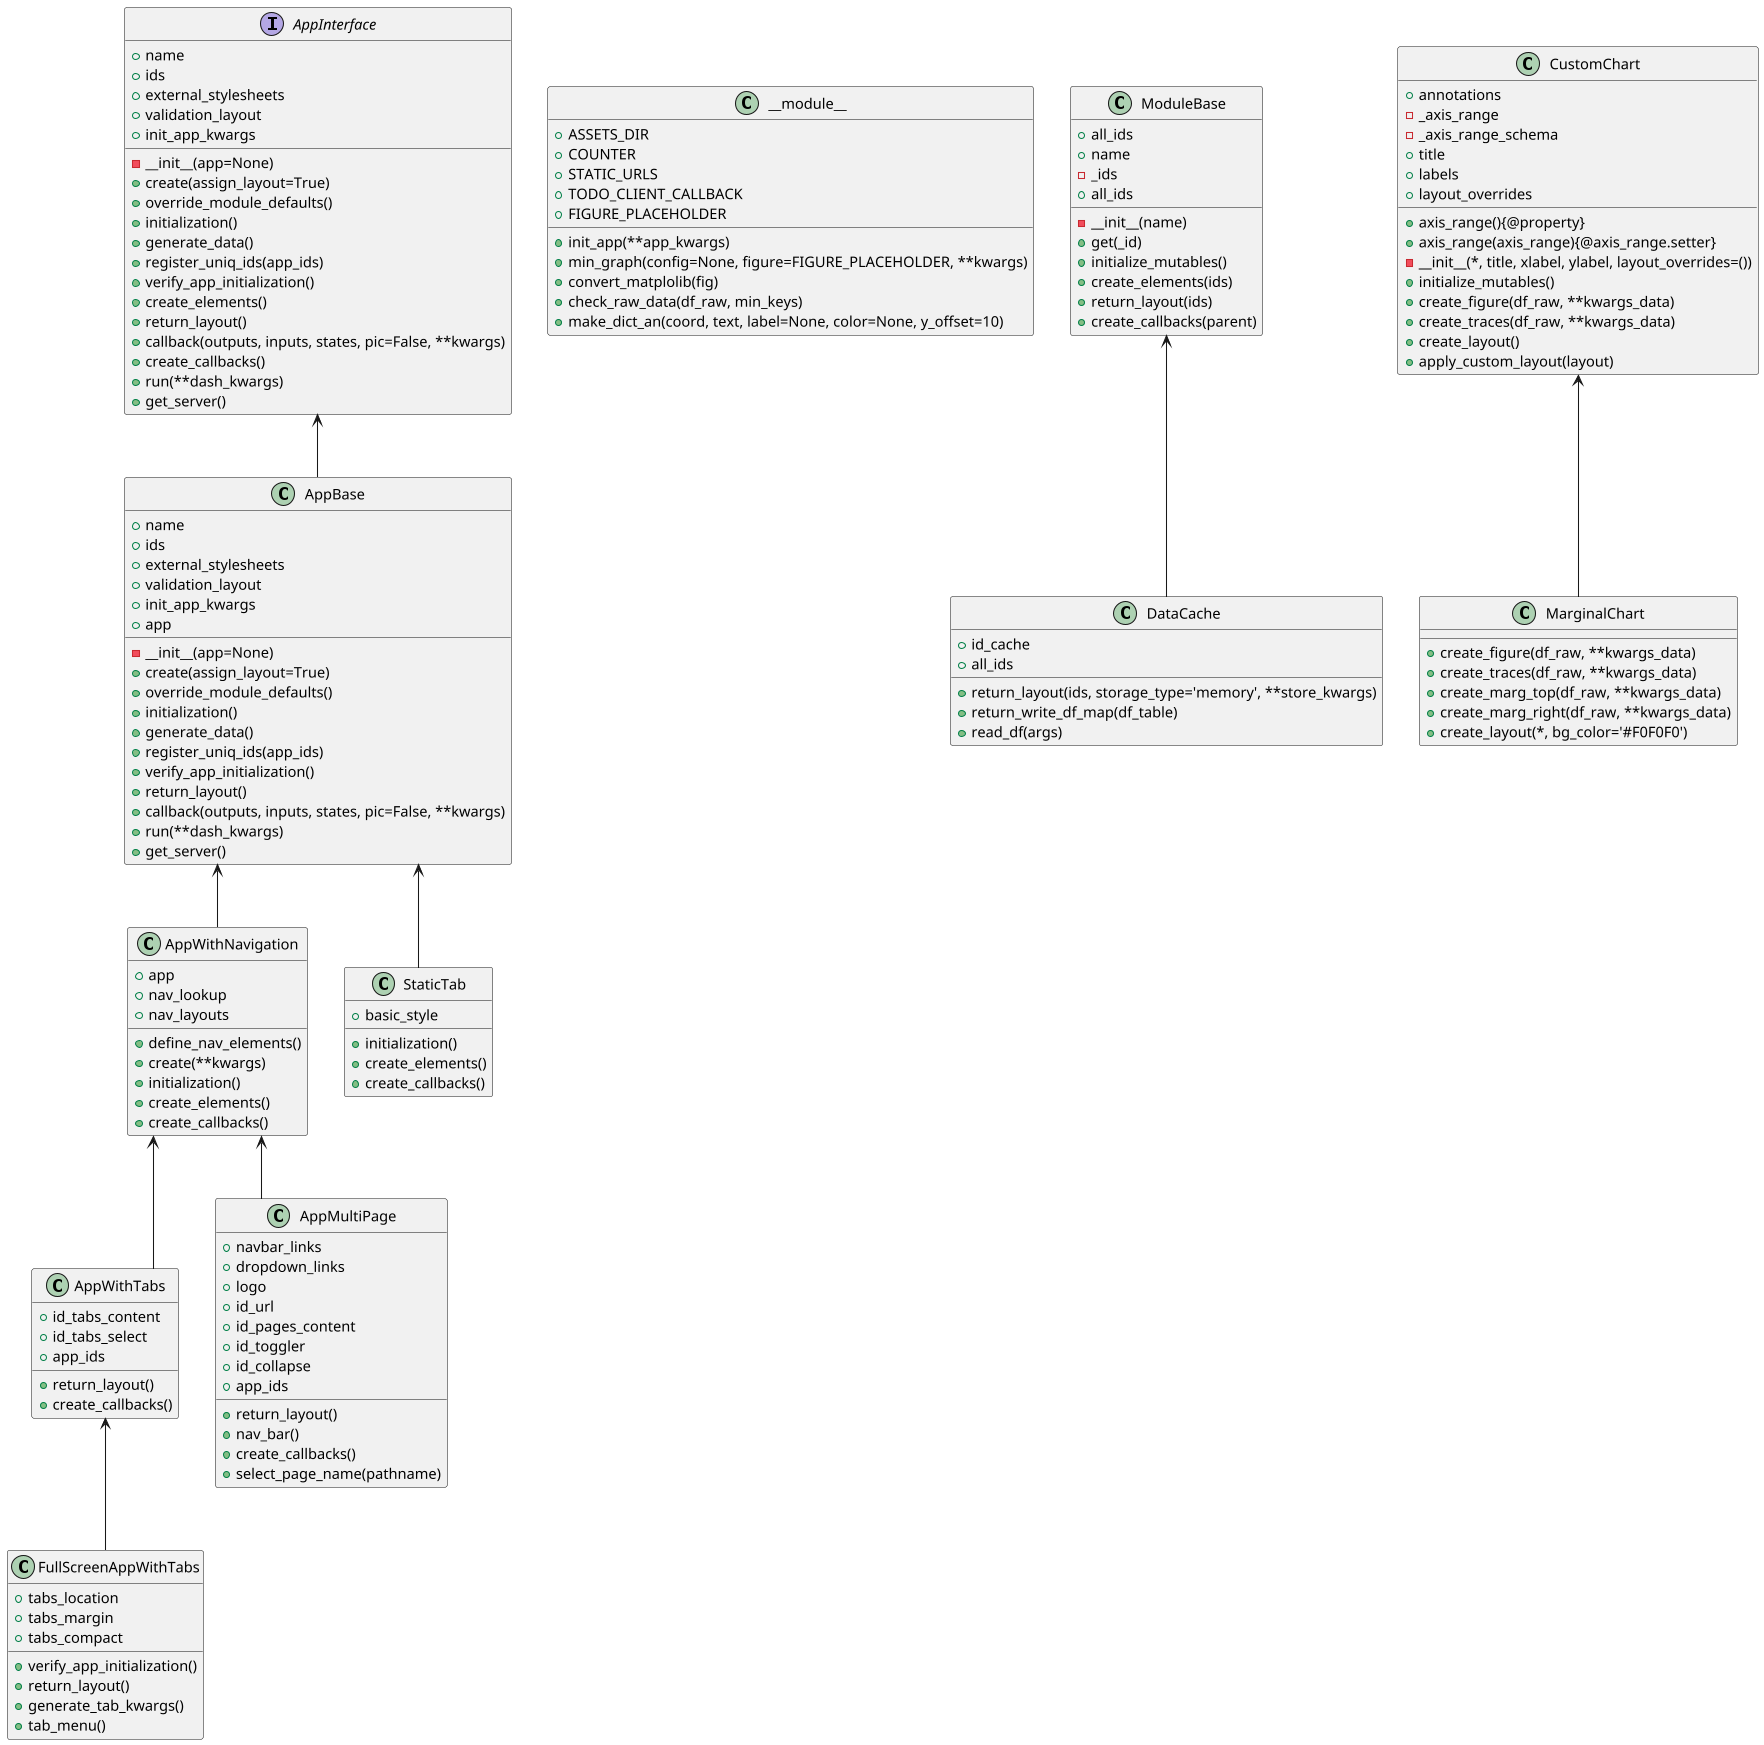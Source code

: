 @startuml
scale 1
skinparam {
dpi 100
shadowing false
linetype ortho
}

Interface AppInterface {
  +name
  +ids
  +external_stylesheets
  +validation_layout
  +init_app_kwargs
  -__init__(app=None)
  +create(assign_layout=True)
  +override_module_defaults()
  +initialization()
  +generate_data()
  +register_uniq_ids(app_ids)
  +verify_app_initialization()
  +create_elements()
  +return_layout()
  +callback(outputs, inputs, states, pic=False, **kwargs)
  +create_callbacks()
  +run(**dash_kwargs)
  +get_server()
}

AppInterface <-- AppBase
class AppBase {
  +name
  +ids
  +external_stylesheets
  +validation_layout
  +init_app_kwargs
  +app
  -__init__(app=None)
  +create(assign_layout=True)
  +override_module_defaults()
  +initialization()
  +generate_data()
  +register_uniq_ids(app_ids)
  +verify_app_initialization()
  +return_layout()
  +callback(outputs, inputs, states, pic=False, **kwargs)
  +run(**dash_kwargs)
  +get_server()
}

class __module__ {
  +ASSETS_DIR
  +COUNTER
  +STATIC_URLS
  +init_app(**app_kwargs)
}

class ModuleBase {
  +all_ids
  +name
  -_ids
  +all_ids
  -__init__(name)
  +get(_id)
  +initialize_mutables()
  +create_elements(ids)
  +return_layout(ids)
  +create_callbacks(parent)
}

ModuleBase <-- DataCache
class DataCache {
  +id_cache
  +all_ids
  +return_layout(ids, storage_type='memory', **store_kwargs)
  +return_write_df_map(df_table)
  +read_df(args)
}

class __module__ {
}

AppBase <-- AppWithNavigation
class AppWithNavigation {
  +app
  +nav_lookup
  +nav_layouts
  +define_nav_elements()
  +create(**kwargs)
  +initialization()
  +create_elements()
  +create_callbacks()
}

AppBase <-- StaticTab
class StaticTab {
  +basic_style
  +initialization()
  +create_elements()
  +create_callbacks()
}

AppWithNavigation <-- AppWithTabs
class AppWithTabs {
  +id_tabs_content
  +id_tabs_select
  +app_ids
  +return_layout()
  +create_callbacks()
}

AppWithTabs <-- FullScreenAppWithTabs
class FullScreenAppWithTabs {
  +tabs_location
  +tabs_margin
  +tabs_compact
  +verify_app_initialization()
  +return_layout()
  +generate_tab_kwargs()
  +tab_menu()
}

AppWithNavigation <-- AppMultiPage
class AppMultiPage {
  +navbar_links
  +dropdown_links
  +logo
  +id_url
  +id_pages_content
  +id_toggler
  +id_collapse
  +app_ids
  +return_layout()
  +nav_bar()
  +create_callbacks()
  +select_page_name(pathname)
}

class __module__ {
  +TODO_CLIENT_CALLBACK
}

class CustomChart {
  +annotations
  -_axis_range
  -_axis_range_schema
  +title
  +labels
  +layout_overrides
  +axis_range(){@property}
  +axis_range(axis_range){@axis_range.setter}
  -__init__(*, title, xlabel, ylabel, layout_overrides=())
  +initialize_mutables()
  +create_figure(df_raw, **kwargs_data)
  +create_traces(df_raw, **kwargs_data)
  +create_layout()
  +apply_custom_layout(layout)
}

CustomChart <-- MarginalChart
class MarginalChart {
  +create_figure(df_raw, **kwargs_data)
  +create_traces(df_raw, **kwargs_data)
  +create_marg_top(df_raw, **kwargs_data)
  +create_marg_right(df_raw, **kwargs_data)
  +create_layout(*, bg_color='#F0F0F0')
}

class __module__ {
  +FIGURE_PLACEHOLDER
  +min_graph(config=None, figure=FIGURE_PLACEHOLDER, **kwargs)
  +convert_matplolib(fig)
  +check_raw_data(df_raw, min_keys)
  +make_dict_an(coord, text, label=None, color=None, y_offset=10)
}

@enduml
